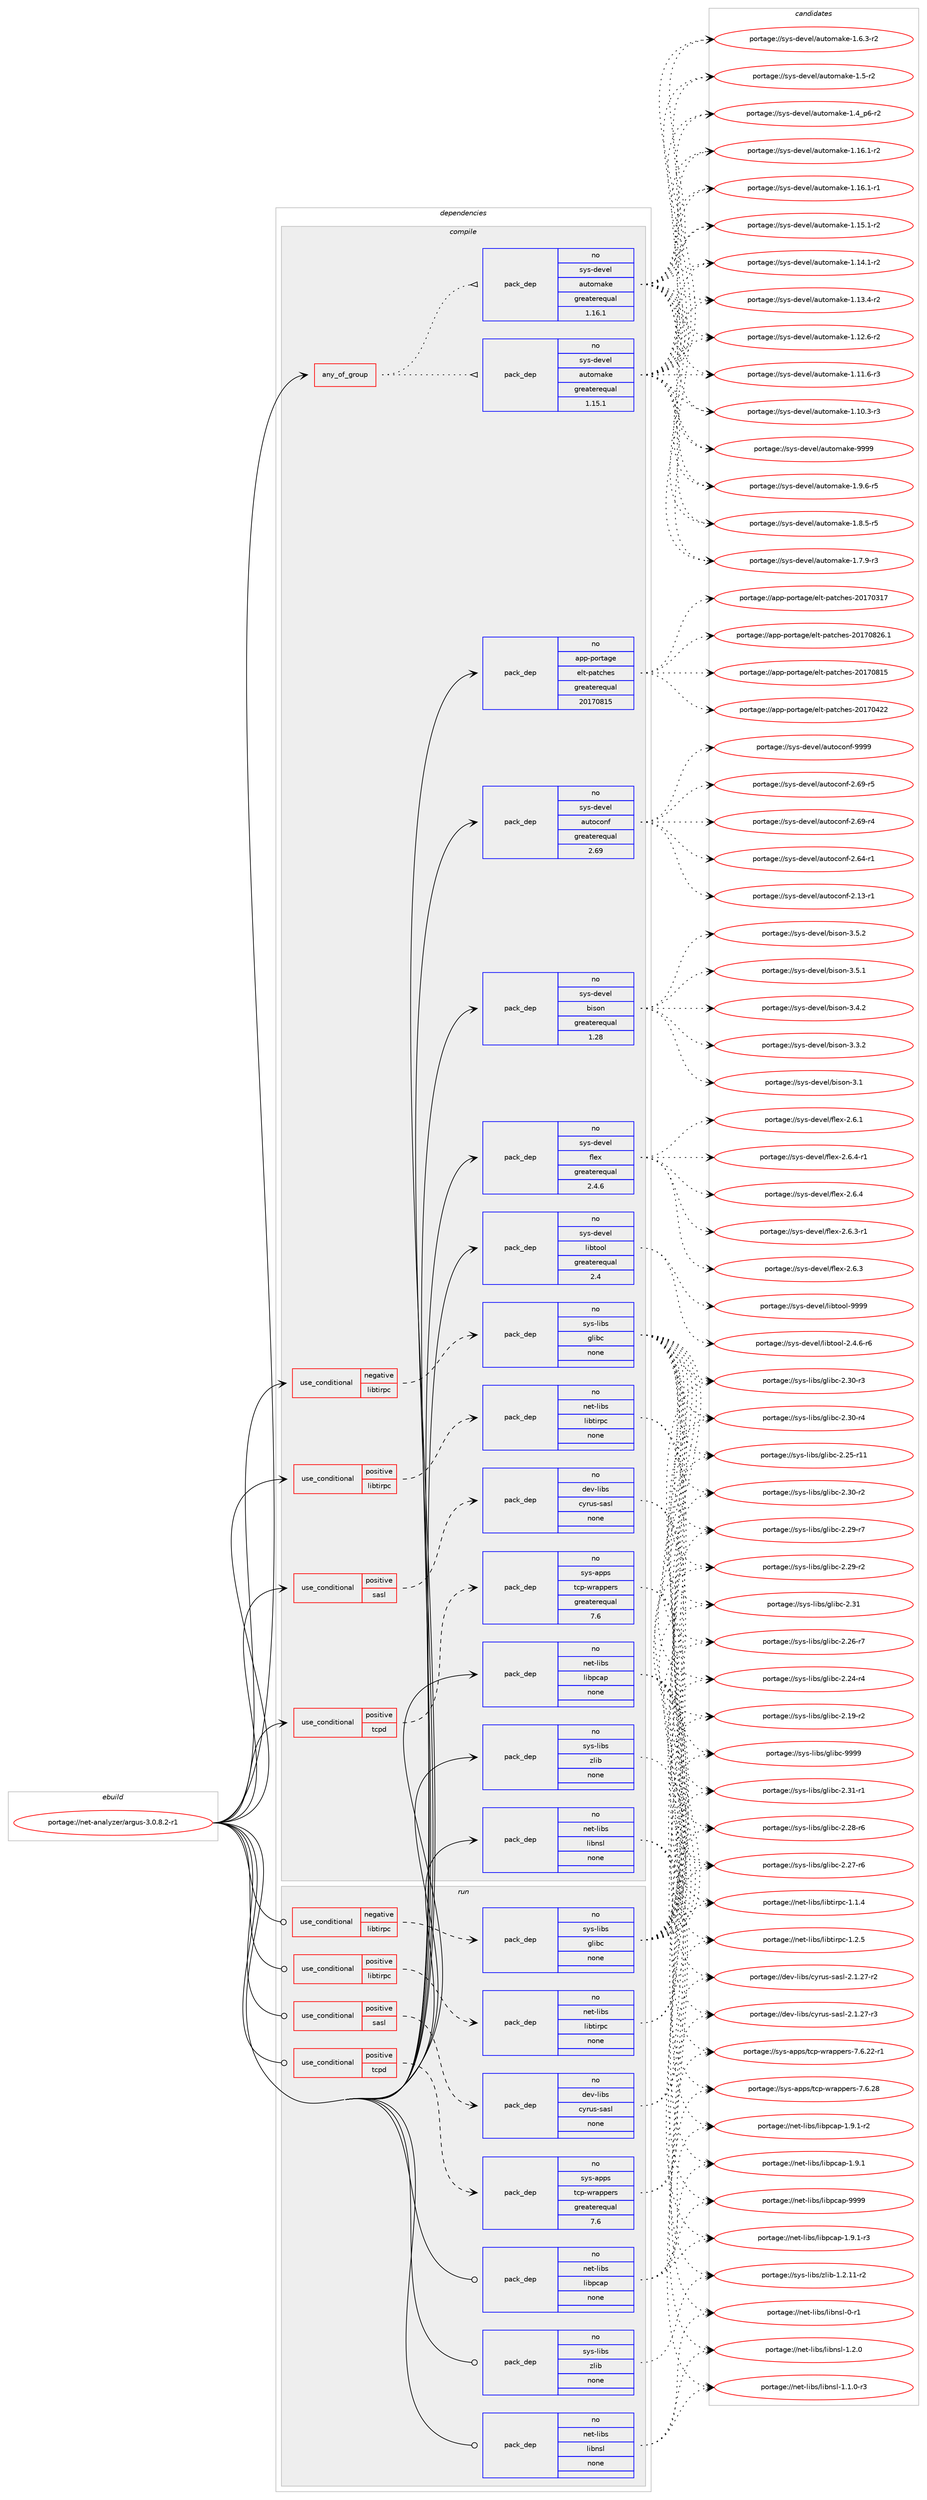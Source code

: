 digraph prolog {

# *************
# Graph options
# *************

newrank=true;
concentrate=true;
compound=true;
graph [rankdir=LR,fontname=Helvetica,fontsize=10,ranksep=1.5];#, ranksep=2.5, nodesep=0.2];
edge  [arrowhead=vee];
node  [fontname=Helvetica,fontsize=10];

# **********
# The ebuild
# **********

subgraph cluster_leftcol {
color=gray;
rank=same;
label=<<i>ebuild</i>>;
id [label="portage://net-analyzer/argus-3.0.8.2-r1", color=red, width=4, href="../net-analyzer/argus-3.0.8.2-r1.svg"];
}

# ****************
# The dependencies
# ****************

subgraph cluster_midcol {
color=gray;
label=<<i>dependencies</i>>;
subgraph cluster_compile {
fillcolor="#eeeeee";
style=filled;
label=<<i>compile</i>>;
subgraph any2340 {
dependency145103 [label=<<TABLE BORDER="0" CELLBORDER="1" CELLSPACING="0" CELLPADDING="4"><TR><TD CELLPADDING="10">any_of_group</TD></TR></TABLE>>, shape=none, color=red];subgraph pack110193 {
dependency145104 [label=<<TABLE BORDER="0" CELLBORDER="1" CELLSPACING="0" CELLPADDING="4" WIDTH="220"><TR><TD ROWSPAN="6" CELLPADDING="30">pack_dep</TD></TR><TR><TD WIDTH="110">no</TD></TR><TR><TD>sys-devel</TD></TR><TR><TD>automake</TD></TR><TR><TD>greaterequal</TD></TR><TR><TD>1.16.1</TD></TR></TABLE>>, shape=none, color=blue];
}
dependency145103:e -> dependency145104:w [weight=20,style="dotted",arrowhead="oinv"];
subgraph pack110194 {
dependency145105 [label=<<TABLE BORDER="0" CELLBORDER="1" CELLSPACING="0" CELLPADDING="4" WIDTH="220"><TR><TD ROWSPAN="6" CELLPADDING="30">pack_dep</TD></TR><TR><TD WIDTH="110">no</TD></TR><TR><TD>sys-devel</TD></TR><TR><TD>automake</TD></TR><TR><TD>greaterequal</TD></TR><TR><TD>1.15.1</TD></TR></TABLE>>, shape=none, color=blue];
}
dependency145103:e -> dependency145105:w [weight=20,style="dotted",arrowhead="oinv"];
}
id:e -> dependency145103:w [weight=20,style="solid",arrowhead="vee"];
subgraph cond32443 {
dependency145106 [label=<<TABLE BORDER="0" CELLBORDER="1" CELLSPACING="0" CELLPADDING="4"><TR><TD ROWSPAN="3" CELLPADDING="10">use_conditional</TD></TR><TR><TD>negative</TD></TR><TR><TD>libtirpc</TD></TR></TABLE>>, shape=none, color=red];
subgraph pack110195 {
dependency145107 [label=<<TABLE BORDER="0" CELLBORDER="1" CELLSPACING="0" CELLPADDING="4" WIDTH="220"><TR><TD ROWSPAN="6" CELLPADDING="30">pack_dep</TD></TR><TR><TD WIDTH="110">no</TD></TR><TR><TD>sys-libs</TD></TR><TR><TD>glibc</TD></TR><TR><TD>none</TD></TR><TR><TD></TD></TR></TABLE>>, shape=none, color=blue];
}
dependency145106:e -> dependency145107:w [weight=20,style="dashed",arrowhead="vee"];
}
id:e -> dependency145106:w [weight=20,style="solid",arrowhead="vee"];
subgraph cond32444 {
dependency145108 [label=<<TABLE BORDER="0" CELLBORDER="1" CELLSPACING="0" CELLPADDING="4"><TR><TD ROWSPAN="3" CELLPADDING="10">use_conditional</TD></TR><TR><TD>positive</TD></TR><TR><TD>libtirpc</TD></TR></TABLE>>, shape=none, color=red];
subgraph pack110196 {
dependency145109 [label=<<TABLE BORDER="0" CELLBORDER="1" CELLSPACING="0" CELLPADDING="4" WIDTH="220"><TR><TD ROWSPAN="6" CELLPADDING="30">pack_dep</TD></TR><TR><TD WIDTH="110">no</TD></TR><TR><TD>net-libs</TD></TR><TR><TD>libtirpc</TD></TR><TR><TD>none</TD></TR><TR><TD></TD></TR></TABLE>>, shape=none, color=blue];
}
dependency145108:e -> dependency145109:w [weight=20,style="dashed",arrowhead="vee"];
}
id:e -> dependency145108:w [weight=20,style="solid",arrowhead="vee"];
subgraph cond32445 {
dependency145110 [label=<<TABLE BORDER="0" CELLBORDER="1" CELLSPACING="0" CELLPADDING="4"><TR><TD ROWSPAN="3" CELLPADDING="10">use_conditional</TD></TR><TR><TD>positive</TD></TR><TR><TD>sasl</TD></TR></TABLE>>, shape=none, color=red];
subgraph pack110197 {
dependency145111 [label=<<TABLE BORDER="0" CELLBORDER="1" CELLSPACING="0" CELLPADDING="4" WIDTH="220"><TR><TD ROWSPAN="6" CELLPADDING="30">pack_dep</TD></TR><TR><TD WIDTH="110">no</TD></TR><TR><TD>dev-libs</TD></TR><TR><TD>cyrus-sasl</TD></TR><TR><TD>none</TD></TR><TR><TD></TD></TR></TABLE>>, shape=none, color=blue];
}
dependency145110:e -> dependency145111:w [weight=20,style="dashed",arrowhead="vee"];
}
id:e -> dependency145110:w [weight=20,style="solid",arrowhead="vee"];
subgraph cond32446 {
dependency145112 [label=<<TABLE BORDER="0" CELLBORDER="1" CELLSPACING="0" CELLPADDING="4"><TR><TD ROWSPAN="3" CELLPADDING="10">use_conditional</TD></TR><TR><TD>positive</TD></TR><TR><TD>tcpd</TD></TR></TABLE>>, shape=none, color=red];
subgraph pack110198 {
dependency145113 [label=<<TABLE BORDER="0" CELLBORDER="1" CELLSPACING="0" CELLPADDING="4" WIDTH="220"><TR><TD ROWSPAN="6" CELLPADDING="30">pack_dep</TD></TR><TR><TD WIDTH="110">no</TD></TR><TR><TD>sys-apps</TD></TR><TR><TD>tcp-wrappers</TD></TR><TR><TD>greaterequal</TD></TR><TR><TD>7.6</TD></TR></TABLE>>, shape=none, color=blue];
}
dependency145112:e -> dependency145113:w [weight=20,style="dashed",arrowhead="vee"];
}
id:e -> dependency145112:w [weight=20,style="solid",arrowhead="vee"];
subgraph pack110199 {
dependency145114 [label=<<TABLE BORDER="0" CELLBORDER="1" CELLSPACING="0" CELLPADDING="4" WIDTH="220"><TR><TD ROWSPAN="6" CELLPADDING="30">pack_dep</TD></TR><TR><TD WIDTH="110">no</TD></TR><TR><TD>app-portage</TD></TR><TR><TD>elt-patches</TD></TR><TR><TD>greaterequal</TD></TR><TR><TD>20170815</TD></TR></TABLE>>, shape=none, color=blue];
}
id:e -> dependency145114:w [weight=20,style="solid",arrowhead="vee"];
subgraph pack110200 {
dependency145115 [label=<<TABLE BORDER="0" CELLBORDER="1" CELLSPACING="0" CELLPADDING="4" WIDTH="220"><TR><TD ROWSPAN="6" CELLPADDING="30">pack_dep</TD></TR><TR><TD WIDTH="110">no</TD></TR><TR><TD>net-libs</TD></TR><TR><TD>libnsl</TD></TR><TR><TD>none</TD></TR><TR><TD></TD></TR></TABLE>>, shape=none, color=blue];
}
id:e -> dependency145115:w [weight=20,style="solid",arrowhead="vee"];
subgraph pack110201 {
dependency145116 [label=<<TABLE BORDER="0" CELLBORDER="1" CELLSPACING="0" CELLPADDING="4" WIDTH="220"><TR><TD ROWSPAN="6" CELLPADDING="30">pack_dep</TD></TR><TR><TD WIDTH="110">no</TD></TR><TR><TD>net-libs</TD></TR><TR><TD>libpcap</TD></TR><TR><TD>none</TD></TR><TR><TD></TD></TR></TABLE>>, shape=none, color=blue];
}
id:e -> dependency145116:w [weight=20,style="solid",arrowhead="vee"];
subgraph pack110202 {
dependency145117 [label=<<TABLE BORDER="0" CELLBORDER="1" CELLSPACING="0" CELLPADDING="4" WIDTH="220"><TR><TD ROWSPAN="6" CELLPADDING="30">pack_dep</TD></TR><TR><TD WIDTH="110">no</TD></TR><TR><TD>sys-devel</TD></TR><TR><TD>autoconf</TD></TR><TR><TD>greaterequal</TD></TR><TR><TD>2.69</TD></TR></TABLE>>, shape=none, color=blue];
}
id:e -> dependency145117:w [weight=20,style="solid",arrowhead="vee"];
subgraph pack110203 {
dependency145118 [label=<<TABLE BORDER="0" CELLBORDER="1" CELLSPACING="0" CELLPADDING="4" WIDTH="220"><TR><TD ROWSPAN="6" CELLPADDING="30">pack_dep</TD></TR><TR><TD WIDTH="110">no</TD></TR><TR><TD>sys-devel</TD></TR><TR><TD>bison</TD></TR><TR><TD>greaterequal</TD></TR><TR><TD>1.28</TD></TR></TABLE>>, shape=none, color=blue];
}
id:e -> dependency145118:w [weight=20,style="solid",arrowhead="vee"];
subgraph pack110204 {
dependency145119 [label=<<TABLE BORDER="0" CELLBORDER="1" CELLSPACING="0" CELLPADDING="4" WIDTH="220"><TR><TD ROWSPAN="6" CELLPADDING="30">pack_dep</TD></TR><TR><TD WIDTH="110">no</TD></TR><TR><TD>sys-devel</TD></TR><TR><TD>flex</TD></TR><TR><TD>greaterequal</TD></TR><TR><TD>2.4.6</TD></TR></TABLE>>, shape=none, color=blue];
}
id:e -> dependency145119:w [weight=20,style="solid",arrowhead="vee"];
subgraph pack110205 {
dependency145120 [label=<<TABLE BORDER="0" CELLBORDER="1" CELLSPACING="0" CELLPADDING="4" WIDTH="220"><TR><TD ROWSPAN="6" CELLPADDING="30">pack_dep</TD></TR><TR><TD WIDTH="110">no</TD></TR><TR><TD>sys-devel</TD></TR><TR><TD>libtool</TD></TR><TR><TD>greaterequal</TD></TR><TR><TD>2.4</TD></TR></TABLE>>, shape=none, color=blue];
}
id:e -> dependency145120:w [weight=20,style="solid",arrowhead="vee"];
subgraph pack110206 {
dependency145121 [label=<<TABLE BORDER="0" CELLBORDER="1" CELLSPACING="0" CELLPADDING="4" WIDTH="220"><TR><TD ROWSPAN="6" CELLPADDING="30">pack_dep</TD></TR><TR><TD WIDTH="110">no</TD></TR><TR><TD>sys-libs</TD></TR><TR><TD>zlib</TD></TR><TR><TD>none</TD></TR><TR><TD></TD></TR></TABLE>>, shape=none, color=blue];
}
id:e -> dependency145121:w [weight=20,style="solid",arrowhead="vee"];
}
subgraph cluster_compileandrun {
fillcolor="#eeeeee";
style=filled;
label=<<i>compile and run</i>>;
}
subgraph cluster_run {
fillcolor="#eeeeee";
style=filled;
label=<<i>run</i>>;
subgraph cond32447 {
dependency145122 [label=<<TABLE BORDER="0" CELLBORDER="1" CELLSPACING="0" CELLPADDING="4"><TR><TD ROWSPAN="3" CELLPADDING="10">use_conditional</TD></TR><TR><TD>negative</TD></TR><TR><TD>libtirpc</TD></TR></TABLE>>, shape=none, color=red];
subgraph pack110207 {
dependency145123 [label=<<TABLE BORDER="0" CELLBORDER="1" CELLSPACING="0" CELLPADDING="4" WIDTH="220"><TR><TD ROWSPAN="6" CELLPADDING="30">pack_dep</TD></TR><TR><TD WIDTH="110">no</TD></TR><TR><TD>sys-libs</TD></TR><TR><TD>glibc</TD></TR><TR><TD>none</TD></TR><TR><TD></TD></TR></TABLE>>, shape=none, color=blue];
}
dependency145122:e -> dependency145123:w [weight=20,style="dashed",arrowhead="vee"];
}
id:e -> dependency145122:w [weight=20,style="solid",arrowhead="odot"];
subgraph cond32448 {
dependency145124 [label=<<TABLE BORDER="0" CELLBORDER="1" CELLSPACING="0" CELLPADDING="4"><TR><TD ROWSPAN="3" CELLPADDING="10">use_conditional</TD></TR><TR><TD>positive</TD></TR><TR><TD>libtirpc</TD></TR></TABLE>>, shape=none, color=red];
subgraph pack110208 {
dependency145125 [label=<<TABLE BORDER="0" CELLBORDER="1" CELLSPACING="0" CELLPADDING="4" WIDTH="220"><TR><TD ROWSPAN="6" CELLPADDING="30">pack_dep</TD></TR><TR><TD WIDTH="110">no</TD></TR><TR><TD>net-libs</TD></TR><TR><TD>libtirpc</TD></TR><TR><TD>none</TD></TR><TR><TD></TD></TR></TABLE>>, shape=none, color=blue];
}
dependency145124:e -> dependency145125:w [weight=20,style="dashed",arrowhead="vee"];
}
id:e -> dependency145124:w [weight=20,style="solid",arrowhead="odot"];
subgraph cond32449 {
dependency145126 [label=<<TABLE BORDER="0" CELLBORDER="1" CELLSPACING="0" CELLPADDING="4"><TR><TD ROWSPAN="3" CELLPADDING="10">use_conditional</TD></TR><TR><TD>positive</TD></TR><TR><TD>sasl</TD></TR></TABLE>>, shape=none, color=red];
subgraph pack110209 {
dependency145127 [label=<<TABLE BORDER="0" CELLBORDER="1" CELLSPACING="0" CELLPADDING="4" WIDTH="220"><TR><TD ROWSPAN="6" CELLPADDING="30">pack_dep</TD></TR><TR><TD WIDTH="110">no</TD></TR><TR><TD>dev-libs</TD></TR><TR><TD>cyrus-sasl</TD></TR><TR><TD>none</TD></TR><TR><TD></TD></TR></TABLE>>, shape=none, color=blue];
}
dependency145126:e -> dependency145127:w [weight=20,style="dashed",arrowhead="vee"];
}
id:e -> dependency145126:w [weight=20,style="solid",arrowhead="odot"];
subgraph cond32450 {
dependency145128 [label=<<TABLE BORDER="0" CELLBORDER="1" CELLSPACING="0" CELLPADDING="4"><TR><TD ROWSPAN="3" CELLPADDING="10">use_conditional</TD></TR><TR><TD>positive</TD></TR><TR><TD>tcpd</TD></TR></TABLE>>, shape=none, color=red];
subgraph pack110210 {
dependency145129 [label=<<TABLE BORDER="0" CELLBORDER="1" CELLSPACING="0" CELLPADDING="4" WIDTH="220"><TR><TD ROWSPAN="6" CELLPADDING="30">pack_dep</TD></TR><TR><TD WIDTH="110">no</TD></TR><TR><TD>sys-apps</TD></TR><TR><TD>tcp-wrappers</TD></TR><TR><TD>greaterequal</TD></TR><TR><TD>7.6</TD></TR></TABLE>>, shape=none, color=blue];
}
dependency145128:e -> dependency145129:w [weight=20,style="dashed",arrowhead="vee"];
}
id:e -> dependency145128:w [weight=20,style="solid",arrowhead="odot"];
subgraph pack110211 {
dependency145130 [label=<<TABLE BORDER="0" CELLBORDER="1" CELLSPACING="0" CELLPADDING="4" WIDTH="220"><TR><TD ROWSPAN="6" CELLPADDING="30">pack_dep</TD></TR><TR><TD WIDTH="110">no</TD></TR><TR><TD>net-libs</TD></TR><TR><TD>libnsl</TD></TR><TR><TD>none</TD></TR><TR><TD></TD></TR></TABLE>>, shape=none, color=blue];
}
id:e -> dependency145130:w [weight=20,style="solid",arrowhead="odot"];
subgraph pack110212 {
dependency145131 [label=<<TABLE BORDER="0" CELLBORDER="1" CELLSPACING="0" CELLPADDING="4" WIDTH="220"><TR><TD ROWSPAN="6" CELLPADDING="30">pack_dep</TD></TR><TR><TD WIDTH="110">no</TD></TR><TR><TD>net-libs</TD></TR><TR><TD>libpcap</TD></TR><TR><TD>none</TD></TR><TR><TD></TD></TR></TABLE>>, shape=none, color=blue];
}
id:e -> dependency145131:w [weight=20,style="solid",arrowhead="odot"];
subgraph pack110213 {
dependency145132 [label=<<TABLE BORDER="0" CELLBORDER="1" CELLSPACING="0" CELLPADDING="4" WIDTH="220"><TR><TD ROWSPAN="6" CELLPADDING="30">pack_dep</TD></TR><TR><TD WIDTH="110">no</TD></TR><TR><TD>sys-libs</TD></TR><TR><TD>zlib</TD></TR><TR><TD>none</TD></TR><TR><TD></TD></TR></TABLE>>, shape=none, color=blue];
}
id:e -> dependency145132:w [weight=20,style="solid",arrowhead="odot"];
}
}

# **************
# The candidates
# **************

subgraph cluster_choices {
rank=same;
color=gray;
label=<<i>candidates</i>>;

subgraph choice110193 {
color=black;
nodesep=1;
choice115121115451001011181011084797117116111109971071014557575757 [label="portage://sys-devel/automake-9999", color=red, width=4,href="../sys-devel/automake-9999.svg"];
choice115121115451001011181011084797117116111109971071014549465746544511453 [label="portage://sys-devel/automake-1.9.6-r5", color=red, width=4,href="../sys-devel/automake-1.9.6-r5.svg"];
choice115121115451001011181011084797117116111109971071014549465646534511453 [label="portage://sys-devel/automake-1.8.5-r5", color=red, width=4,href="../sys-devel/automake-1.8.5-r5.svg"];
choice115121115451001011181011084797117116111109971071014549465546574511451 [label="portage://sys-devel/automake-1.7.9-r3", color=red, width=4,href="../sys-devel/automake-1.7.9-r3.svg"];
choice115121115451001011181011084797117116111109971071014549465446514511450 [label="portage://sys-devel/automake-1.6.3-r2", color=red, width=4,href="../sys-devel/automake-1.6.3-r2.svg"];
choice11512111545100101118101108479711711611110997107101454946534511450 [label="portage://sys-devel/automake-1.5-r2", color=red, width=4,href="../sys-devel/automake-1.5-r2.svg"];
choice115121115451001011181011084797117116111109971071014549465295112544511450 [label="portage://sys-devel/automake-1.4_p6-r2", color=red, width=4,href="../sys-devel/automake-1.4_p6-r2.svg"];
choice11512111545100101118101108479711711611110997107101454946495446494511450 [label="portage://sys-devel/automake-1.16.1-r2", color=red, width=4,href="../sys-devel/automake-1.16.1-r2.svg"];
choice11512111545100101118101108479711711611110997107101454946495446494511449 [label="portage://sys-devel/automake-1.16.1-r1", color=red, width=4,href="../sys-devel/automake-1.16.1-r1.svg"];
choice11512111545100101118101108479711711611110997107101454946495346494511450 [label="portage://sys-devel/automake-1.15.1-r2", color=red, width=4,href="../sys-devel/automake-1.15.1-r2.svg"];
choice11512111545100101118101108479711711611110997107101454946495246494511450 [label="portage://sys-devel/automake-1.14.1-r2", color=red, width=4,href="../sys-devel/automake-1.14.1-r2.svg"];
choice11512111545100101118101108479711711611110997107101454946495146524511450 [label="portage://sys-devel/automake-1.13.4-r2", color=red, width=4,href="../sys-devel/automake-1.13.4-r2.svg"];
choice11512111545100101118101108479711711611110997107101454946495046544511450 [label="portage://sys-devel/automake-1.12.6-r2", color=red, width=4,href="../sys-devel/automake-1.12.6-r2.svg"];
choice11512111545100101118101108479711711611110997107101454946494946544511451 [label="portage://sys-devel/automake-1.11.6-r3", color=red, width=4,href="../sys-devel/automake-1.11.6-r3.svg"];
choice11512111545100101118101108479711711611110997107101454946494846514511451 [label="portage://sys-devel/automake-1.10.3-r3", color=red, width=4,href="../sys-devel/automake-1.10.3-r3.svg"];
dependency145104:e -> choice115121115451001011181011084797117116111109971071014557575757:w [style=dotted,weight="100"];
dependency145104:e -> choice115121115451001011181011084797117116111109971071014549465746544511453:w [style=dotted,weight="100"];
dependency145104:e -> choice115121115451001011181011084797117116111109971071014549465646534511453:w [style=dotted,weight="100"];
dependency145104:e -> choice115121115451001011181011084797117116111109971071014549465546574511451:w [style=dotted,weight="100"];
dependency145104:e -> choice115121115451001011181011084797117116111109971071014549465446514511450:w [style=dotted,weight="100"];
dependency145104:e -> choice11512111545100101118101108479711711611110997107101454946534511450:w [style=dotted,weight="100"];
dependency145104:e -> choice115121115451001011181011084797117116111109971071014549465295112544511450:w [style=dotted,weight="100"];
dependency145104:e -> choice11512111545100101118101108479711711611110997107101454946495446494511450:w [style=dotted,weight="100"];
dependency145104:e -> choice11512111545100101118101108479711711611110997107101454946495446494511449:w [style=dotted,weight="100"];
dependency145104:e -> choice11512111545100101118101108479711711611110997107101454946495346494511450:w [style=dotted,weight="100"];
dependency145104:e -> choice11512111545100101118101108479711711611110997107101454946495246494511450:w [style=dotted,weight="100"];
dependency145104:e -> choice11512111545100101118101108479711711611110997107101454946495146524511450:w [style=dotted,weight="100"];
dependency145104:e -> choice11512111545100101118101108479711711611110997107101454946495046544511450:w [style=dotted,weight="100"];
dependency145104:e -> choice11512111545100101118101108479711711611110997107101454946494946544511451:w [style=dotted,weight="100"];
dependency145104:e -> choice11512111545100101118101108479711711611110997107101454946494846514511451:w [style=dotted,weight="100"];
}
subgraph choice110194 {
color=black;
nodesep=1;
choice115121115451001011181011084797117116111109971071014557575757 [label="portage://sys-devel/automake-9999", color=red, width=4,href="../sys-devel/automake-9999.svg"];
choice115121115451001011181011084797117116111109971071014549465746544511453 [label="portage://sys-devel/automake-1.9.6-r5", color=red, width=4,href="../sys-devel/automake-1.9.6-r5.svg"];
choice115121115451001011181011084797117116111109971071014549465646534511453 [label="portage://sys-devel/automake-1.8.5-r5", color=red, width=4,href="../sys-devel/automake-1.8.5-r5.svg"];
choice115121115451001011181011084797117116111109971071014549465546574511451 [label="portage://sys-devel/automake-1.7.9-r3", color=red, width=4,href="../sys-devel/automake-1.7.9-r3.svg"];
choice115121115451001011181011084797117116111109971071014549465446514511450 [label="portage://sys-devel/automake-1.6.3-r2", color=red, width=4,href="../sys-devel/automake-1.6.3-r2.svg"];
choice11512111545100101118101108479711711611110997107101454946534511450 [label="portage://sys-devel/automake-1.5-r2", color=red, width=4,href="../sys-devel/automake-1.5-r2.svg"];
choice115121115451001011181011084797117116111109971071014549465295112544511450 [label="portage://sys-devel/automake-1.4_p6-r2", color=red, width=4,href="../sys-devel/automake-1.4_p6-r2.svg"];
choice11512111545100101118101108479711711611110997107101454946495446494511450 [label="portage://sys-devel/automake-1.16.1-r2", color=red, width=4,href="../sys-devel/automake-1.16.1-r2.svg"];
choice11512111545100101118101108479711711611110997107101454946495446494511449 [label="portage://sys-devel/automake-1.16.1-r1", color=red, width=4,href="../sys-devel/automake-1.16.1-r1.svg"];
choice11512111545100101118101108479711711611110997107101454946495346494511450 [label="portage://sys-devel/automake-1.15.1-r2", color=red, width=4,href="../sys-devel/automake-1.15.1-r2.svg"];
choice11512111545100101118101108479711711611110997107101454946495246494511450 [label="portage://sys-devel/automake-1.14.1-r2", color=red, width=4,href="../sys-devel/automake-1.14.1-r2.svg"];
choice11512111545100101118101108479711711611110997107101454946495146524511450 [label="portage://sys-devel/automake-1.13.4-r2", color=red, width=4,href="../sys-devel/automake-1.13.4-r2.svg"];
choice11512111545100101118101108479711711611110997107101454946495046544511450 [label="portage://sys-devel/automake-1.12.6-r2", color=red, width=4,href="../sys-devel/automake-1.12.6-r2.svg"];
choice11512111545100101118101108479711711611110997107101454946494946544511451 [label="portage://sys-devel/automake-1.11.6-r3", color=red, width=4,href="../sys-devel/automake-1.11.6-r3.svg"];
choice11512111545100101118101108479711711611110997107101454946494846514511451 [label="portage://sys-devel/automake-1.10.3-r3", color=red, width=4,href="../sys-devel/automake-1.10.3-r3.svg"];
dependency145105:e -> choice115121115451001011181011084797117116111109971071014557575757:w [style=dotted,weight="100"];
dependency145105:e -> choice115121115451001011181011084797117116111109971071014549465746544511453:w [style=dotted,weight="100"];
dependency145105:e -> choice115121115451001011181011084797117116111109971071014549465646534511453:w [style=dotted,weight="100"];
dependency145105:e -> choice115121115451001011181011084797117116111109971071014549465546574511451:w [style=dotted,weight="100"];
dependency145105:e -> choice115121115451001011181011084797117116111109971071014549465446514511450:w [style=dotted,weight="100"];
dependency145105:e -> choice11512111545100101118101108479711711611110997107101454946534511450:w [style=dotted,weight="100"];
dependency145105:e -> choice115121115451001011181011084797117116111109971071014549465295112544511450:w [style=dotted,weight="100"];
dependency145105:e -> choice11512111545100101118101108479711711611110997107101454946495446494511450:w [style=dotted,weight="100"];
dependency145105:e -> choice11512111545100101118101108479711711611110997107101454946495446494511449:w [style=dotted,weight="100"];
dependency145105:e -> choice11512111545100101118101108479711711611110997107101454946495346494511450:w [style=dotted,weight="100"];
dependency145105:e -> choice11512111545100101118101108479711711611110997107101454946495246494511450:w [style=dotted,weight="100"];
dependency145105:e -> choice11512111545100101118101108479711711611110997107101454946495146524511450:w [style=dotted,weight="100"];
dependency145105:e -> choice11512111545100101118101108479711711611110997107101454946495046544511450:w [style=dotted,weight="100"];
dependency145105:e -> choice11512111545100101118101108479711711611110997107101454946494946544511451:w [style=dotted,weight="100"];
dependency145105:e -> choice11512111545100101118101108479711711611110997107101454946494846514511451:w [style=dotted,weight="100"];
}
subgraph choice110195 {
color=black;
nodesep=1;
choice11512111545108105981154710310810598994557575757 [label="portage://sys-libs/glibc-9999", color=red, width=4,href="../sys-libs/glibc-9999.svg"];
choice115121115451081059811547103108105989945504651494511449 [label="portage://sys-libs/glibc-2.31-r1", color=red, width=4,href="../sys-libs/glibc-2.31-r1.svg"];
choice11512111545108105981154710310810598994550465149 [label="portage://sys-libs/glibc-2.31", color=red, width=4,href="../sys-libs/glibc-2.31.svg"];
choice115121115451081059811547103108105989945504651484511452 [label="portage://sys-libs/glibc-2.30-r4", color=red, width=4,href="../sys-libs/glibc-2.30-r4.svg"];
choice115121115451081059811547103108105989945504651484511451 [label="portage://sys-libs/glibc-2.30-r3", color=red, width=4,href="../sys-libs/glibc-2.30-r3.svg"];
choice115121115451081059811547103108105989945504651484511450 [label="portage://sys-libs/glibc-2.30-r2", color=red, width=4,href="../sys-libs/glibc-2.30-r2.svg"];
choice115121115451081059811547103108105989945504650574511455 [label="portage://sys-libs/glibc-2.29-r7", color=red, width=4,href="../sys-libs/glibc-2.29-r7.svg"];
choice115121115451081059811547103108105989945504650574511450 [label="portage://sys-libs/glibc-2.29-r2", color=red, width=4,href="../sys-libs/glibc-2.29-r2.svg"];
choice115121115451081059811547103108105989945504650564511454 [label="portage://sys-libs/glibc-2.28-r6", color=red, width=4,href="../sys-libs/glibc-2.28-r6.svg"];
choice115121115451081059811547103108105989945504650554511454 [label="portage://sys-libs/glibc-2.27-r6", color=red, width=4,href="../sys-libs/glibc-2.27-r6.svg"];
choice115121115451081059811547103108105989945504650544511455 [label="portage://sys-libs/glibc-2.26-r7", color=red, width=4,href="../sys-libs/glibc-2.26-r7.svg"];
choice11512111545108105981154710310810598994550465053451144949 [label="portage://sys-libs/glibc-2.25-r11", color=red, width=4,href="../sys-libs/glibc-2.25-r11.svg"];
choice115121115451081059811547103108105989945504650524511452 [label="portage://sys-libs/glibc-2.24-r4", color=red, width=4,href="../sys-libs/glibc-2.24-r4.svg"];
choice115121115451081059811547103108105989945504649574511450 [label="portage://sys-libs/glibc-2.19-r2", color=red, width=4,href="../sys-libs/glibc-2.19-r2.svg"];
dependency145107:e -> choice11512111545108105981154710310810598994557575757:w [style=dotted,weight="100"];
dependency145107:e -> choice115121115451081059811547103108105989945504651494511449:w [style=dotted,weight="100"];
dependency145107:e -> choice11512111545108105981154710310810598994550465149:w [style=dotted,weight="100"];
dependency145107:e -> choice115121115451081059811547103108105989945504651484511452:w [style=dotted,weight="100"];
dependency145107:e -> choice115121115451081059811547103108105989945504651484511451:w [style=dotted,weight="100"];
dependency145107:e -> choice115121115451081059811547103108105989945504651484511450:w [style=dotted,weight="100"];
dependency145107:e -> choice115121115451081059811547103108105989945504650574511455:w [style=dotted,weight="100"];
dependency145107:e -> choice115121115451081059811547103108105989945504650574511450:w [style=dotted,weight="100"];
dependency145107:e -> choice115121115451081059811547103108105989945504650564511454:w [style=dotted,weight="100"];
dependency145107:e -> choice115121115451081059811547103108105989945504650554511454:w [style=dotted,weight="100"];
dependency145107:e -> choice115121115451081059811547103108105989945504650544511455:w [style=dotted,weight="100"];
dependency145107:e -> choice11512111545108105981154710310810598994550465053451144949:w [style=dotted,weight="100"];
dependency145107:e -> choice115121115451081059811547103108105989945504650524511452:w [style=dotted,weight="100"];
dependency145107:e -> choice115121115451081059811547103108105989945504649574511450:w [style=dotted,weight="100"];
}
subgraph choice110196 {
color=black;
nodesep=1;
choice1101011164510810598115471081059811610511411299454946504653 [label="portage://net-libs/libtirpc-1.2.5", color=red, width=4,href="../net-libs/libtirpc-1.2.5.svg"];
choice1101011164510810598115471081059811610511411299454946494652 [label="portage://net-libs/libtirpc-1.1.4", color=red, width=4,href="../net-libs/libtirpc-1.1.4.svg"];
dependency145109:e -> choice1101011164510810598115471081059811610511411299454946504653:w [style=dotted,weight="100"];
dependency145109:e -> choice1101011164510810598115471081059811610511411299454946494652:w [style=dotted,weight="100"];
}
subgraph choice110197 {
color=black;
nodesep=1;
choice100101118451081059811547991211141171154511597115108455046494650554511451 [label="portage://dev-libs/cyrus-sasl-2.1.27-r3", color=red, width=4,href="../dev-libs/cyrus-sasl-2.1.27-r3.svg"];
choice100101118451081059811547991211141171154511597115108455046494650554511450 [label="portage://dev-libs/cyrus-sasl-2.1.27-r2", color=red, width=4,href="../dev-libs/cyrus-sasl-2.1.27-r2.svg"];
dependency145111:e -> choice100101118451081059811547991211141171154511597115108455046494650554511451:w [style=dotted,weight="100"];
dependency145111:e -> choice100101118451081059811547991211141171154511597115108455046494650554511450:w [style=dotted,weight="100"];
}
subgraph choice110198 {
color=black;
nodesep=1;
choice11512111545971121121154711699112451191149711211210111411545554654465056 [label="portage://sys-apps/tcp-wrappers-7.6.28", color=red, width=4,href="../sys-apps/tcp-wrappers-7.6.28.svg"];
choice115121115459711211211547116991124511911497112112101114115455546544650504511449 [label="portage://sys-apps/tcp-wrappers-7.6.22-r1", color=red, width=4,href="../sys-apps/tcp-wrappers-7.6.22-r1.svg"];
dependency145113:e -> choice11512111545971121121154711699112451191149711211210111411545554654465056:w [style=dotted,weight="100"];
dependency145113:e -> choice115121115459711211211547116991124511911497112112101114115455546544650504511449:w [style=dotted,weight="100"];
}
subgraph choice110199 {
color=black;
nodesep=1;
choice971121124511211111411697103101471011081164511297116991041011154550484955485650544649 [label="portage://app-portage/elt-patches-20170826.1", color=red, width=4,href="../app-portage/elt-patches-20170826.1.svg"];
choice97112112451121111141169710310147101108116451129711699104101115455048495548564953 [label="portage://app-portage/elt-patches-20170815", color=red, width=4,href="../app-portage/elt-patches-20170815.svg"];
choice97112112451121111141169710310147101108116451129711699104101115455048495548525050 [label="portage://app-portage/elt-patches-20170422", color=red, width=4,href="../app-portage/elt-patches-20170422.svg"];
choice97112112451121111141169710310147101108116451129711699104101115455048495548514955 [label="portage://app-portage/elt-patches-20170317", color=red, width=4,href="../app-portage/elt-patches-20170317.svg"];
dependency145114:e -> choice971121124511211111411697103101471011081164511297116991041011154550484955485650544649:w [style=dotted,weight="100"];
dependency145114:e -> choice97112112451121111141169710310147101108116451129711699104101115455048495548564953:w [style=dotted,weight="100"];
dependency145114:e -> choice97112112451121111141169710310147101108116451129711699104101115455048495548525050:w [style=dotted,weight="100"];
dependency145114:e -> choice97112112451121111141169710310147101108116451129711699104101115455048495548514955:w [style=dotted,weight="100"];
}
subgraph choice110200 {
color=black;
nodesep=1;
choice11010111645108105981154710810598110115108454946504648 [label="portage://net-libs/libnsl-1.2.0", color=red, width=4,href="../net-libs/libnsl-1.2.0.svg"];
choice110101116451081059811547108105981101151084549464946484511451 [label="portage://net-libs/libnsl-1.1.0-r3", color=red, width=4,href="../net-libs/libnsl-1.1.0-r3.svg"];
choice1101011164510810598115471081059811011510845484511449 [label="portage://net-libs/libnsl-0-r1", color=red, width=4,href="../net-libs/libnsl-0-r1.svg"];
dependency145115:e -> choice11010111645108105981154710810598110115108454946504648:w [style=dotted,weight="100"];
dependency145115:e -> choice110101116451081059811547108105981101151084549464946484511451:w [style=dotted,weight="100"];
dependency145115:e -> choice1101011164510810598115471081059811011510845484511449:w [style=dotted,weight="100"];
}
subgraph choice110201 {
color=black;
nodesep=1;
choice1101011164510810598115471081059811299971124557575757 [label="portage://net-libs/libpcap-9999", color=red, width=4,href="../net-libs/libpcap-9999.svg"];
choice1101011164510810598115471081059811299971124549465746494511451 [label="portage://net-libs/libpcap-1.9.1-r3", color=red, width=4,href="../net-libs/libpcap-1.9.1-r3.svg"];
choice1101011164510810598115471081059811299971124549465746494511450 [label="portage://net-libs/libpcap-1.9.1-r2", color=red, width=4,href="../net-libs/libpcap-1.9.1-r2.svg"];
choice110101116451081059811547108105981129997112454946574649 [label="portage://net-libs/libpcap-1.9.1", color=red, width=4,href="../net-libs/libpcap-1.9.1.svg"];
dependency145116:e -> choice1101011164510810598115471081059811299971124557575757:w [style=dotted,weight="100"];
dependency145116:e -> choice1101011164510810598115471081059811299971124549465746494511451:w [style=dotted,weight="100"];
dependency145116:e -> choice1101011164510810598115471081059811299971124549465746494511450:w [style=dotted,weight="100"];
dependency145116:e -> choice110101116451081059811547108105981129997112454946574649:w [style=dotted,weight="100"];
}
subgraph choice110202 {
color=black;
nodesep=1;
choice115121115451001011181011084797117116111991111101024557575757 [label="portage://sys-devel/autoconf-9999", color=red, width=4,href="../sys-devel/autoconf-9999.svg"];
choice1151211154510010111810110847971171161119911111010245504654574511453 [label="portage://sys-devel/autoconf-2.69-r5", color=red, width=4,href="../sys-devel/autoconf-2.69-r5.svg"];
choice1151211154510010111810110847971171161119911111010245504654574511452 [label="portage://sys-devel/autoconf-2.69-r4", color=red, width=4,href="../sys-devel/autoconf-2.69-r4.svg"];
choice1151211154510010111810110847971171161119911111010245504654524511449 [label="portage://sys-devel/autoconf-2.64-r1", color=red, width=4,href="../sys-devel/autoconf-2.64-r1.svg"];
choice1151211154510010111810110847971171161119911111010245504649514511449 [label="portage://sys-devel/autoconf-2.13-r1", color=red, width=4,href="../sys-devel/autoconf-2.13-r1.svg"];
dependency145117:e -> choice115121115451001011181011084797117116111991111101024557575757:w [style=dotted,weight="100"];
dependency145117:e -> choice1151211154510010111810110847971171161119911111010245504654574511453:w [style=dotted,weight="100"];
dependency145117:e -> choice1151211154510010111810110847971171161119911111010245504654574511452:w [style=dotted,weight="100"];
dependency145117:e -> choice1151211154510010111810110847971171161119911111010245504654524511449:w [style=dotted,weight="100"];
dependency145117:e -> choice1151211154510010111810110847971171161119911111010245504649514511449:w [style=dotted,weight="100"];
}
subgraph choice110203 {
color=black;
nodesep=1;
choice115121115451001011181011084798105115111110455146534650 [label="portage://sys-devel/bison-3.5.2", color=red, width=4,href="../sys-devel/bison-3.5.2.svg"];
choice115121115451001011181011084798105115111110455146534649 [label="portage://sys-devel/bison-3.5.1", color=red, width=4,href="../sys-devel/bison-3.5.1.svg"];
choice115121115451001011181011084798105115111110455146524650 [label="portage://sys-devel/bison-3.4.2", color=red, width=4,href="../sys-devel/bison-3.4.2.svg"];
choice115121115451001011181011084798105115111110455146514650 [label="portage://sys-devel/bison-3.3.2", color=red, width=4,href="../sys-devel/bison-3.3.2.svg"];
choice11512111545100101118101108479810511511111045514649 [label="portage://sys-devel/bison-3.1", color=red, width=4,href="../sys-devel/bison-3.1.svg"];
dependency145118:e -> choice115121115451001011181011084798105115111110455146534650:w [style=dotted,weight="100"];
dependency145118:e -> choice115121115451001011181011084798105115111110455146534649:w [style=dotted,weight="100"];
dependency145118:e -> choice115121115451001011181011084798105115111110455146524650:w [style=dotted,weight="100"];
dependency145118:e -> choice115121115451001011181011084798105115111110455146514650:w [style=dotted,weight="100"];
dependency145118:e -> choice11512111545100101118101108479810511511111045514649:w [style=dotted,weight="100"];
}
subgraph choice110204 {
color=black;
nodesep=1;
choice11512111545100101118101108471021081011204550465446524511449 [label="portage://sys-devel/flex-2.6.4-r1", color=red, width=4,href="../sys-devel/flex-2.6.4-r1.svg"];
choice1151211154510010111810110847102108101120455046544652 [label="portage://sys-devel/flex-2.6.4", color=red, width=4,href="../sys-devel/flex-2.6.4.svg"];
choice11512111545100101118101108471021081011204550465446514511449 [label="portage://sys-devel/flex-2.6.3-r1", color=red, width=4,href="../sys-devel/flex-2.6.3-r1.svg"];
choice1151211154510010111810110847102108101120455046544651 [label="portage://sys-devel/flex-2.6.3", color=red, width=4,href="../sys-devel/flex-2.6.3.svg"];
choice1151211154510010111810110847102108101120455046544649 [label="portage://sys-devel/flex-2.6.1", color=red, width=4,href="../sys-devel/flex-2.6.1.svg"];
dependency145119:e -> choice11512111545100101118101108471021081011204550465446524511449:w [style=dotted,weight="100"];
dependency145119:e -> choice1151211154510010111810110847102108101120455046544652:w [style=dotted,weight="100"];
dependency145119:e -> choice11512111545100101118101108471021081011204550465446514511449:w [style=dotted,weight="100"];
dependency145119:e -> choice1151211154510010111810110847102108101120455046544651:w [style=dotted,weight="100"];
dependency145119:e -> choice1151211154510010111810110847102108101120455046544649:w [style=dotted,weight="100"];
}
subgraph choice110205 {
color=black;
nodesep=1;
choice1151211154510010111810110847108105981161111111084557575757 [label="portage://sys-devel/libtool-9999", color=red, width=4,href="../sys-devel/libtool-9999.svg"];
choice1151211154510010111810110847108105981161111111084550465246544511454 [label="portage://sys-devel/libtool-2.4.6-r6", color=red, width=4,href="../sys-devel/libtool-2.4.6-r6.svg"];
dependency145120:e -> choice1151211154510010111810110847108105981161111111084557575757:w [style=dotted,weight="100"];
dependency145120:e -> choice1151211154510010111810110847108105981161111111084550465246544511454:w [style=dotted,weight="100"];
}
subgraph choice110206 {
color=black;
nodesep=1;
choice11512111545108105981154712210810598454946504649494511450 [label="portage://sys-libs/zlib-1.2.11-r2", color=red, width=4,href="../sys-libs/zlib-1.2.11-r2.svg"];
dependency145121:e -> choice11512111545108105981154712210810598454946504649494511450:w [style=dotted,weight="100"];
}
subgraph choice110207 {
color=black;
nodesep=1;
choice11512111545108105981154710310810598994557575757 [label="portage://sys-libs/glibc-9999", color=red, width=4,href="../sys-libs/glibc-9999.svg"];
choice115121115451081059811547103108105989945504651494511449 [label="portage://sys-libs/glibc-2.31-r1", color=red, width=4,href="../sys-libs/glibc-2.31-r1.svg"];
choice11512111545108105981154710310810598994550465149 [label="portage://sys-libs/glibc-2.31", color=red, width=4,href="../sys-libs/glibc-2.31.svg"];
choice115121115451081059811547103108105989945504651484511452 [label="portage://sys-libs/glibc-2.30-r4", color=red, width=4,href="../sys-libs/glibc-2.30-r4.svg"];
choice115121115451081059811547103108105989945504651484511451 [label="portage://sys-libs/glibc-2.30-r3", color=red, width=4,href="../sys-libs/glibc-2.30-r3.svg"];
choice115121115451081059811547103108105989945504651484511450 [label="portage://sys-libs/glibc-2.30-r2", color=red, width=4,href="../sys-libs/glibc-2.30-r2.svg"];
choice115121115451081059811547103108105989945504650574511455 [label="portage://sys-libs/glibc-2.29-r7", color=red, width=4,href="../sys-libs/glibc-2.29-r7.svg"];
choice115121115451081059811547103108105989945504650574511450 [label="portage://sys-libs/glibc-2.29-r2", color=red, width=4,href="../sys-libs/glibc-2.29-r2.svg"];
choice115121115451081059811547103108105989945504650564511454 [label="portage://sys-libs/glibc-2.28-r6", color=red, width=4,href="../sys-libs/glibc-2.28-r6.svg"];
choice115121115451081059811547103108105989945504650554511454 [label="portage://sys-libs/glibc-2.27-r6", color=red, width=4,href="../sys-libs/glibc-2.27-r6.svg"];
choice115121115451081059811547103108105989945504650544511455 [label="portage://sys-libs/glibc-2.26-r7", color=red, width=4,href="../sys-libs/glibc-2.26-r7.svg"];
choice11512111545108105981154710310810598994550465053451144949 [label="portage://sys-libs/glibc-2.25-r11", color=red, width=4,href="../sys-libs/glibc-2.25-r11.svg"];
choice115121115451081059811547103108105989945504650524511452 [label="portage://sys-libs/glibc-2.24-r4", color=red, width=4,href="../sys-libs/glibc-2.24-r4.svg"];
choice115121115451081059811547103108105989945504649574511450 [label="portage://sys-libs/glibc-2.19-r2", color=red, width=4,href="../sys-libs/glibc-2.19-r2.svg"];
dependency145123:e -> choice11512111545108105981154710310810598994557575757:w [style=dotted,weight="100"];
dependency145123:e -> choice115121115451081059811547103108105989945504651494511449:w [style=dotted,weight="100"];
dependency145123:e -> choice11512111545108105981154710310810598994550465149:w [style=dotted,weight="100"];
dependency145123:e -> choice115121115451081059811547103108105989945504651484511452:w [style=dotted,weight="100"];
dependency145123:e -> choice115121115451081059811547103108105989945504651484511451:w [style=dotted,weight="100"];
dependency145123:e -> choice115121115451081059811547103108105989945504651484511450:w [style=dotted,weight="100"];
dependency145123:e -> choice115121115451081059811547103108105989945504650574511455:w [style=dotted,weight="100"];
dependency145123:e -> choice115121115451081059811547103108105989945504650574511450:w [style=dotted,weight="100"];
dependency145123:e -> choice115121115451081059811547103108105989945504650564511454:w [style=dotted,weight="100"];
dependency145123:e -> choice115121115451081059811547103108105989945504650554511454:w [style=dotted,weight="100"];
dependency145123:e -> choice115121115451081059811547103108105989945504650544511455:w [style=dotted,weight="100"];
dependency145123:e -> choice11512111545108105981154710310810598994550465053451144949:w [style=dotted,weight="100"];
dependency145123:e -> choice115121115451081059811547103108105989945504650524511452:w [style=dotted,weight="100"];
dependency145123:e -> choice115121115451081059811547103108105989945504649574511450:w [style=dotted,weight="100"];
}
subgraph choice110208 {
color=black;
nodesep=1;
choice1101011164510810598115471081059811610511411299454946504653 [label="portage://net-libs/libtirpc-1.2.5", color=red, width=4,href="../net-libs/libtirpc-1.2.5.svg"];
choice1101011164510810598115471081059811610511411299454946494652 [label="portage://net-libs/libtirpc-1.1.4", color=red, width=4,href="../net-libs/libtirpc-1.1.4.svg"];
dependency145125:e -> choice1101011164510810598115471081059811610511411299454946504653:w [style=dotted,weight="100"];
dependency145125:e -> choice1101011164510810598115471081059811610511411299454946494652:w [style=dotted,weight="100"];
}
subgraph choice110209 {
color=black;
nodesep=1;
choice100101118451081059811547991211141171154511597115108455046494650554511451 [label="portage://dev-libs/cyrus-sasl-2.1.27-r3", color=red, width=4,href="../dev-libs/cyrus-sasl-2.1.27-r3.svg"];
choice100101118451081059811547991211141171154511597115108455046494650554511450 [label="portage://dev-libs/cyrus-sasl-2.1.27-r2", color=red, width=4,href="../dev-libs/cyrus-sasl-2.1.27-r2.svg"];
dependency145127:e -> choice100101118451081059811547991211141171154511597115108455046494650554511451:w [style=dotted,weight="100"];
dependency145127:e -> choice100101118451081059811547991211141171154511597115108455046494650554511450:w [style=dotted,weight="100"];
}
subgraph choice110210 {
color=black;
nodesep=1;
choice11512111545971121121154711699112451191149711211210111411545554654465056 [label="portage://sys-apps/tcp-wrappers-7.6.28", color=red, width=4,href="../sys-apps/tcp-wrappers-7.6.28.svg"];
choice115121115459711211211547116991124511911497112112101114115455546544650504511449 [label="portage://sys-apps/tcp-wrappers-7.6.22-r1", color=red, width=4,href="../sys-apps/tcp-wrappers-7.6.22-r1.svg"];
dependency145129:e -> choice11512111545971121121154711699112451191149711211210111411545554654465056:w [style=dotted,weight="100"];
dependency145129:e -> choice115121115459711211211547116991124511911497112112101114115455546544650504511449:w [style=dotted,weight="100"];
}
subgraph choice110211 {
color=black;
nodesep=1;
choice11010111645108105981154710810598110115108454946504648 [label="portage://net-libs/libnsl-1.2.0", color=red, width=4,href="../net-libs/libnsl-1.2.0.svg"];
choice110101116451081059811547108105981101151084549464946484511451 [label="portage://net-libs/libnsl-1.1.0-r3", color=red, width=4,href="../net-libs/libnsl-1.1.0-r3.svg"];
choice1101011164510810598115471081059811011510845484511449 [label="portage://net-libs/libnsl-0-r1", color=red, width=4,href="../net-libs/libnsl-0-r1.svg"];
dependency145130:e -> choice11010111645108105981154710810598110115108454946504648:w [style=dotted,weight="100"];
dependency145130:e -> choice110101116451081059811547108105981101151084549464946484511451:w [style=dotted,weight="100"];
dependency145130:e -> choice1101011164510810598115471081059811011510845484511449:w [style=dotted,weight="100"];
}
subgraph choice110212 {
color=black;
nodesep=1;
choice1101011164510810598115471081059811299971124557575757 [label="portage://net-libs/libpcap-9999", color=red, width=4,href="../net-libs/libpcap-9999.svg"];
choice1101011164510810598115471081059811299971124549465746494511451 [label="portage://net-libs/libpcap-1.9.1-r3", color=red, width=4,href="../net-libs/libpcap-1.9.1-r3.svg"];
choice1101011164510810598115471081059811299971124549465746494511450 [label="portage://net-libs/libpcap-1.9.1-r2", color=red, width=4,href="../net-libs/libpcap-1.9.1-r2.svg"];
choice110101116451081059811547108105981129997112454946574649 [label="portage://net-libs/libpcap-1.9.1", color=red, width=4,href="../net-libs/libpcap-1.9.1.svg"];
dependency145131:e -> choice1101011164510810598115471081059811299971124557575757:w [style=dotted,weight="100"];
dependency145131:e -> choice1101011164510810598115471081059811299971124549465746494511451:w [style=dotted,weight="100"];
dependency145131:e -> choice1101011164510810598115471081059811299971124549465746494511450:w [style=dotted,weight="100"];
dependency145131:e -> choice110101116451081059811547108105981129997112454946574649:w [style=dotted,weight="100"];
}
subgraph choice110213 {
color=black;
nodesep=1;
choice11512111545108105981154712210810598454946504649494511450 [label="portage://sys-libs/zlib-1.2.11-r2", color=red, width=4,href="../sys-libs/zlib-1.2.11-r2.svg"];
dependency145132:e -> choice11512111545108105981154712210810598454946504649494511450:w [style=dotted,weight="100"];
}
}

}
